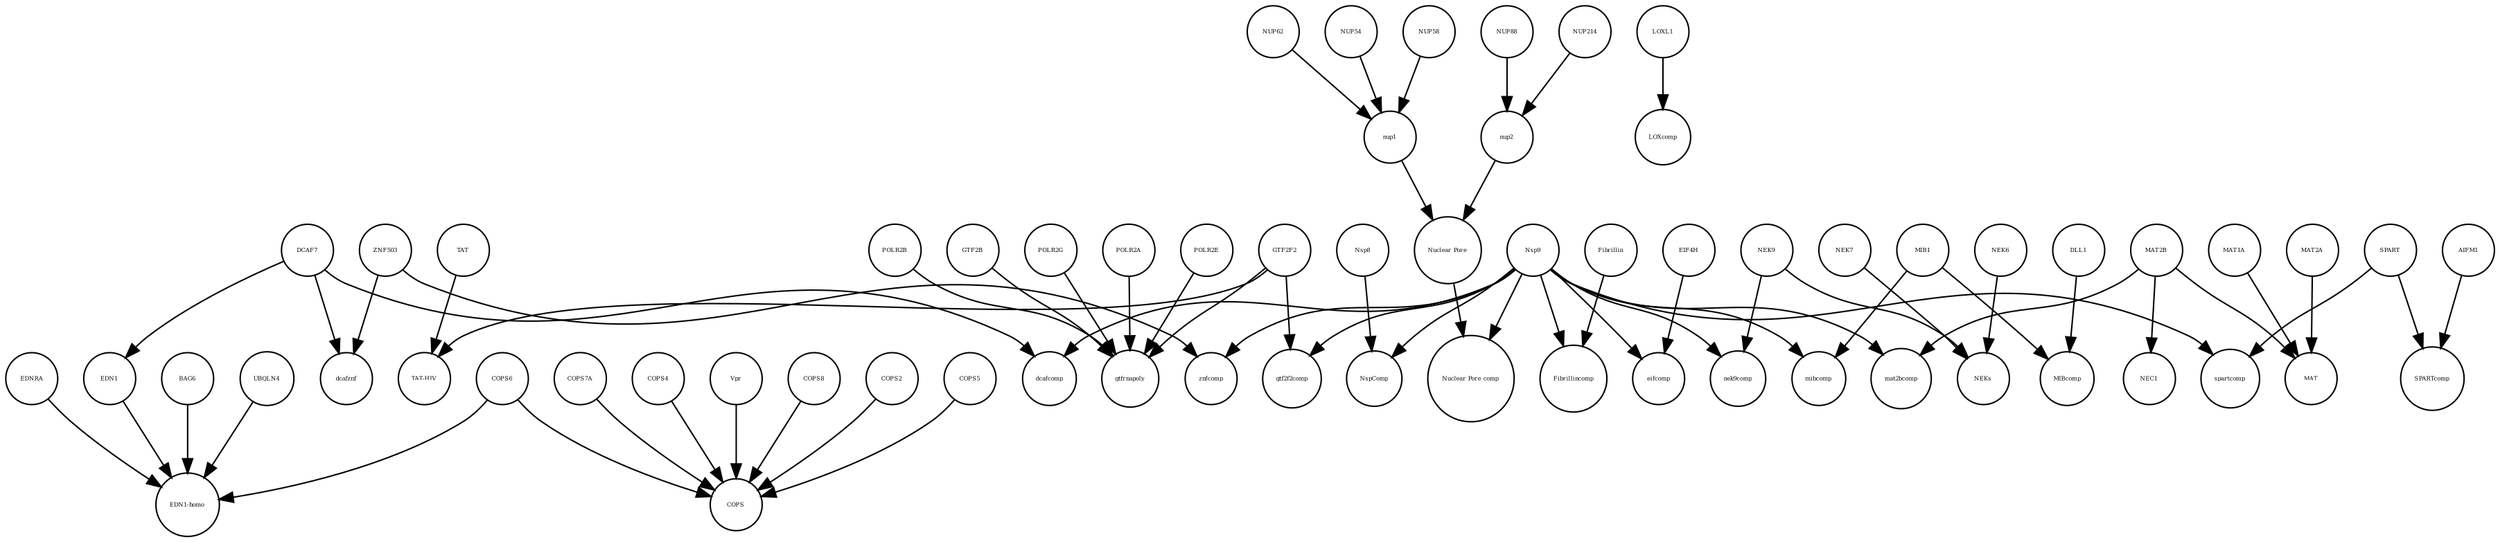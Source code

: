 strict digraph  {
NspComp [annotation="", bipartite=0, cls=complex, fontsize=4, label=NspComp, shape=circle];
MAT1A [annotation="", bipartite=0, cls=macromolecule, fontsize=4, label=MAT1A, shape=circle];
dcafcomp [annotation="", bipartite=0, cls=complex, fontsize=4, label=dcafcomp, shape=circle];
LOXcomp [annotation="", bipartite=0, cls=complex, fontsize=4, label=LOXcomp, shape=circle];
MAT2B [annotation="urn_miriam_uniprot_Q9NZL9|urn_miriam_pubmed_10644686|urn_miriam_pubmed_23189196|urn_miriam_pubmed_25075345|urn_miriam_pubmed_23425511", bipartite=0, cls=macromolecule, fontsize=4, label=MAT2B, shape=circle];
MAT [annotation="", bipartite=0, cls=complex, fontsize=4, label=MAT, shape=circle];
gtf2f2comp [annotation="", bipartite=0, cls=complex, fontsize=4, label=gtf2f2comp, shape=circle];
nup1 [annotation="", bipartite=0, cls=complex, fontsize=4, label=nup1, shape=circle];
POLR2B [annotation="", bipartite=0, cls=macromolecule, fontsize=4, label=POLR2B, shape=circle];
NEK7 [annotation="", bipartite=0, cls=macromolecule, fontsize=4, label=NEK7, shape=circle];
AIFM1 [annotation="", bipartite=0, cls=macromolecule, fontsize=4, label=AIFM1, shape=circle];
"Nuclear Pore comp" [annotation="", bipartite=0, cls=complex, fontsize=4, label="Nuclear Pore comp", shape=circle];
COPS7A [annotation="", bipartite=0, cls=macromolecule, fontsize=4, label=COPS7A, shape=circle];
MIBcomp [annotation="", bipartite=0, cls=complex, fontsize=4, label=MIBcomp, shape=circle];
TAT [annotation="", bipartite=0, cls=macromolecule, fontsize=4, label=TAT, shape=circle];
GTF2B [annotation="", bipartite=0, cls=macromolecule, fontsize=4, label=GTF2B, shape=circle];
COPS6 [annotation="", bipartite=0, cls=macromolecule, fontsize=4, label=COPS6, shape=circle];
UBQLN4 [annotation="", bipartite=0, cls=macromolecule, fontsize=4, label=UBQLN4, shape=circle];
Fibrillin [annotation="", bipartite=0, cls=complex, fontsize=4, label=Fibrillin, shape=circle];
SPARTcomp [annotation="", bipartite=0, cls=complex, fontsize=4, label=SPARTcomp, shape=circle];
NEKs [annotation="", bipartite=0, cls=complex, fontsize=4, label=NEKs, shape=circle];
NUP62 [annotation=urn_miriam_uniprot_P37198, bipartite=0, cls=macromolecule, fontsize=4, label=NUP62, shape=circle];
NEK6 [annotation="", bipartite=0, cls=macromolecule, fontsize=4, label=NEK6, shape=circle];
LOXL1 [annotation="", bipartite=0, cls=macromolecule, fontsize=4, label=LOXL1, shape=circle];
ZNF503 [annotation=urn_miriam_uniprot_Q96F45, bipartite=0, cls=macromolecule, fontsize=4, label=ZNF503, shape=circle];
znfcomp [annotation="", bipartite=0, cls=complex, fontsize=4, label=znfcomp, shape=circle];
Nsp8 [annotation="urn_miriam_uniprot_P0DTD1|urn_miriam_ncbiprotein_YP_009725304", bipartite=0, cls=macromolecule, fontsize=4, label=Nsp8, shape=circle];
COPS [annotation="", bipartite=0, cls=complex, fontsize=4, label=COPS, shape=circle];
GTF2F2 [annotation="urn_miriam_uniprot_P13984|urn_miriam_pubmed_10428810", bipartite=0, cls=macromolecule, fontsize=4, label=GTF2F2, shape=circle];
NUP214 [annotation=urn_miriam_uniprot_P35658, bipartite=0, cls=macromolecule, fontsize=4, label=NUP214, shape=circle];
"Nuclear Pore" [annotation="", bipartite=0, cls=complex, fontsize=4, label="Nuclear Pore", shape=circle];
NUP88 [annotation="urn_miriam_uniprot_Q99567|urn_miriam_pubmed_30543681", bipartite=0, cls=macromolecule, fontsize=4, label=NUP88, shape=circle];
NUP54 [annotation=urn_miriam_uniprot_Q7Z3B4, bipartite=0, cls=macromolecule, fontsize=4, label=NUP54, shape=circle];
"TAT-HIV" [annotation="", bipartite=0, cls=complex, fontsize=4, label="TAT-HIV", shape=circle];
Fibrillincomp [annotation="", bipartite=0, cls=complex, fontsize=4, label=Fibrillincomp, shape=circle];
NUP58 [annotation=urn_miriam_uniprot_Q9BVL2, bipartite=0, cls=macromolecule, fontsize=4, label=NUP58, shape=circle];
COPS4 [annotation="", bipartite=0, cls=macromolecule, fontsize=4, label=COPS4, shape=circle];
SPART [annotation=urn_miriam_uniprot_Q8N0X7, bipartite=0, cls=macromolecule, fontsize=4, label=SPART, shape=circle];
EDN1 [annotation=urn_miriam_uniprot_P05305, bipartite=0, cls=macromolecule, fontsize=4, label=EDN1, shape=circle];
NEC1 [annotation="", bipartite=0, cls=complex, fontsize=4, label=NEC1, shape=circle];
eifcomp [annotation="", bipartite=0, cls=complex, fontsize=4, label=eifcomp, shape=circle];
Vpr [annotation="", bipartite=0, cls=macromolecule, fontsize=4, label=Vpr, shape=circle];
MIB1 [annotation="urn_miriam_uniprot_Q86YT6|urn_miriam_pubmed_24185901", bipartite=0, cls=macromolecule, fontsize=4, label=MIB1, shape=circle];
COPS8 [annotation="", bipartite=0, cls=macromolecule, fontsize=4, label=COPS8, shape=circle];
POLR2G [annotation="", bipartite=0, cls=macromolecule, fontsize=4, label=POLR2G, shape=circle];
gtfrnapoly [annotation="", bipartite=0, cls=complex, fontsize=4, label=gtfrnapoly, shape=circle];
Nsp9 [annotation="urn_miriam_uniprot_P0DTD1|urn_miriam_ncbiprotein_YP_009725305", bipartite=0, cls=macromolecule, fontsize=4, label=Nsp9, shape=circle];
EIF4H [annotation="urn_miriam_uniprot_Q15056|urn_miriam_pubmed_10585411|urn_miriam_pubmed_11418588", bipartite=0, cls=macromolecule, fontsize=4, label=EIF4H, shape=circle];
dcafznf [annotation="", bipartite=0, cls=complex, fontsize=4, label=dcafznf, shape=circle];
nek9comp [annotation="", bipartite=0, cls=complex, fontsize=4, label=nek9comp, shape=circle];
EDNRA [annotation="", bipartite=0, cls=macromolecule, fontsize=4, label=EDNRA, shape=circle];
mibcomp [annotation="", bipartite=0, cls=complex, fontsize=4, label=mibcomp, shape=circle];
mat2bcomp [annotation="", bipartite=0, cls=complex, fontsize=4, label=mat2bcomp, shape=circle];
POLR2A [annotation=urn_miriam_uniprot_P30876, bipartite=0, cls=macromolecule, fontsize=4, label=POLR2A, shape=circle];
COPS2 [annotation="", bipartite=0, cls=macromolecule, fontsize=4, label=COPS2, shape=circle];
spartcomp [annotation="", bipartite=0, cls=complex, fontsize=4, label=spartcomp, shape=circle];
MAT2A [annotation="", bipartite=0, cls=macromolecule, fontsize=4, label=MAT2A, shape=circle];
COPS5 [annotation="", bipartite=0, cls=macromolecule, fontsize=4, label=COPS5, shape=circle];
NEK9 [annotation=urn_miriam_uniprot_Q8TD19, bipartite=0, cls=macromolecule, fontsize=4, label=NEK9, shape=circle];
nup2 [annotation="", bipartite=0, cls=complex, fontsize=4, label=nup2, shape=circle];
"EDN1-homo" [annotation="", bipartite=0, cls=complex, fontsize=4, label="EDN1-homo", shape=circle];
BAG6 [annotation="", bipartite=0, cls=macromolecule, fontsize=4, label=BAG6, shape=circle];
DCAF7 [annotation="urn_miriam_uniprot_P61962|urn_miriam_pubmed_16887337|urn_miriam_pubmed_16949367", bipartite=0, cls=macromolecule, fontsize=4, label=DCAF7, shape=circle];
POLR2E [annotation="", bipartite=0, cls=macromolecule, fontsize=4, label=POLR2E, shape=circle];
DLL1 [annotation="", bipartite=0, cls=macromolecule, fontsize=4, label=DLL1, shape=circle];
MAT1A -> MAT  [annotation="", interaction_type=production];
MAT2B -> NEC1  [annotation="", interaction_type=production];
MAT2B -> mat2bcomp  [annotation="", interaction_type=production];
MAT2B -> MAT  [annotation="", interaction_type=production];
nup1 -> "Nuclear Pore"  [annotation="", interaction_type=production];
POLR2B -> gtfrnapoly  [annotation="", interaction_type=production];
NEK7 -> NEKs  [annotation="", interaction_type=production];
AIFM1 -> SPARTcomp  [annotation="", interaction_type=production];
COPS7A -> COPS  [annotation="", interaction_type=production];
TAT -> "TAT-HIV"  [annotation="", interaction_type=production];
GTF2B -> gtfrnapoly  [annotation="", interaction_type=production];
COPS6 -> "EDN1-homo"  [annotation="", interaction_type=production];
COPS6 -> COPS  [annotation="", interaction_type=production];
UBQLN4 -> "EDN1-homo"  [annotation="", interaction_type=production];
Fibrillin -> Fibrillincomp  [annotation="", interaction_type=production];
NUP62 -> nup1  [annotation="", interaction_type=production];
NEK6 -> NEKs  [annotation="", interaction_type=production];
LOXL1 -> LOXcomp  [annotation="", interaction_type=production];
ZNF503 -> znfcomp  [annotation="", interaction_type=production];
ZNF503 -> dcafznf  [annotation="", interaction_type=production];
Nsp8 -> NspComp  [annotation="", interaction_type=production];
GTF2F2 -> "TAT-HIV"  [annotation="", interaction_type=production];
GTF2F2 -> gtf2f2comp  [annotation="", interaction_type=production];
GTF2F2 -> gtfrnapoly  [annotation="", interaction_type=production];
NUP214 -> nup2  [annotation="", interaction_type=production];
"Nuclear Pore" -> "Nuclear Pore comp"  [annotation="", interaction_type=production];
NUP88 -> nup2  [annotation="", interaction_type=production];
NUP54 -> nup1  [annotation="", interaction_type=production];
NUP58 -> nup1  [annotation="", interaction_type=production];
COPS4 -> COPS  [annotation="", interaction_type=production];
SPART -> SPARTcomp  [annotation="", interaction_type=production];
SPART -> spartcomp  [annotation="", interaction_type=production];
EDN1 -> "EDN1-homo"  [annotation="", interaction_type=production];
Vpr -> COPS  [annotation="", interaction_type=production];
MIB1 -> MIBcomp  [annotation="", interaction_type=production];
MIB1 -> mibcomp  [annotation="", interaction_type=production];
COPS8 -> COPS  [annotation="", interaction_type=production];
POLR2G -> gtfrnapoly  [annotation="", interaction_type=production];
Nsp9 -> NspComp  [annotation="", interaction_type=production];
Nsp9 -> eifcomp  [annotation="", interaction_type=production];
Nsp9 -> Fibrillincomp  [annotation="", interaction_type=production];
Nsp9 -> gtf2f2comp  [annotation="", interaction_type=production];
Nsp9 -> nek9comp  [annotation="", interaction_type=production];
Nsp9 -> mat2bcomp  [annotation="", interaction_type=production];
Nsp9 -> dcafcomp  [annotation="", interaction_type=production];
Nsp9 -> znfcomp  [annotation="", interaction_type=production];
Nsp9 -> spartcomp  [annotation="", interaction_type=production];
Nsp9 -> "Nuclear Pore comp"  [annotation="", interaction_type=production];
Nsp9 -> mibcomp  [annotation="", interaction_type=production];
EIF4H -> eifcomp  [annotation="", interaction_type=production];
EDNRA -> "EDN1-homo"  [annotation="", interaction_type=production];
POLR2A -> gtfrnapoly  [annotation="", interaction_type=production];
COPS2 -> COPS  [annotation="", interaction_type=production];
MAT2A -> MAT  [annotation="", interaction_type=production];
COPS5 -> COPS  [annotation="", interaction_type=production];
NEK9 -> nek9comp  [annotation="", interaction_type=production];
NEK9 -> NEKs  [annotation="", interaction_type=production];
nup2 -> "Nuclear Pore"  [annotation="", interaction_type=production];
BAG6 -> "EDN1-homo"  [annotation="", interaction_type=production];
DCAF7 -> dcafcomp  [annotation="", interaction_type=production];
DCAF7 -> EDN1  [annotation=urn_miriam_pubmed_27880803, interaction_type=catalysis];
DCAF7 -> dcafznf  [annotation="", interaction_type=production];
POLR2E -> gtfrnapoly  [annotation="", interaction_type=production];
DLL1 -> MIBcomp  [annotation="", interaction_type=production];
}
